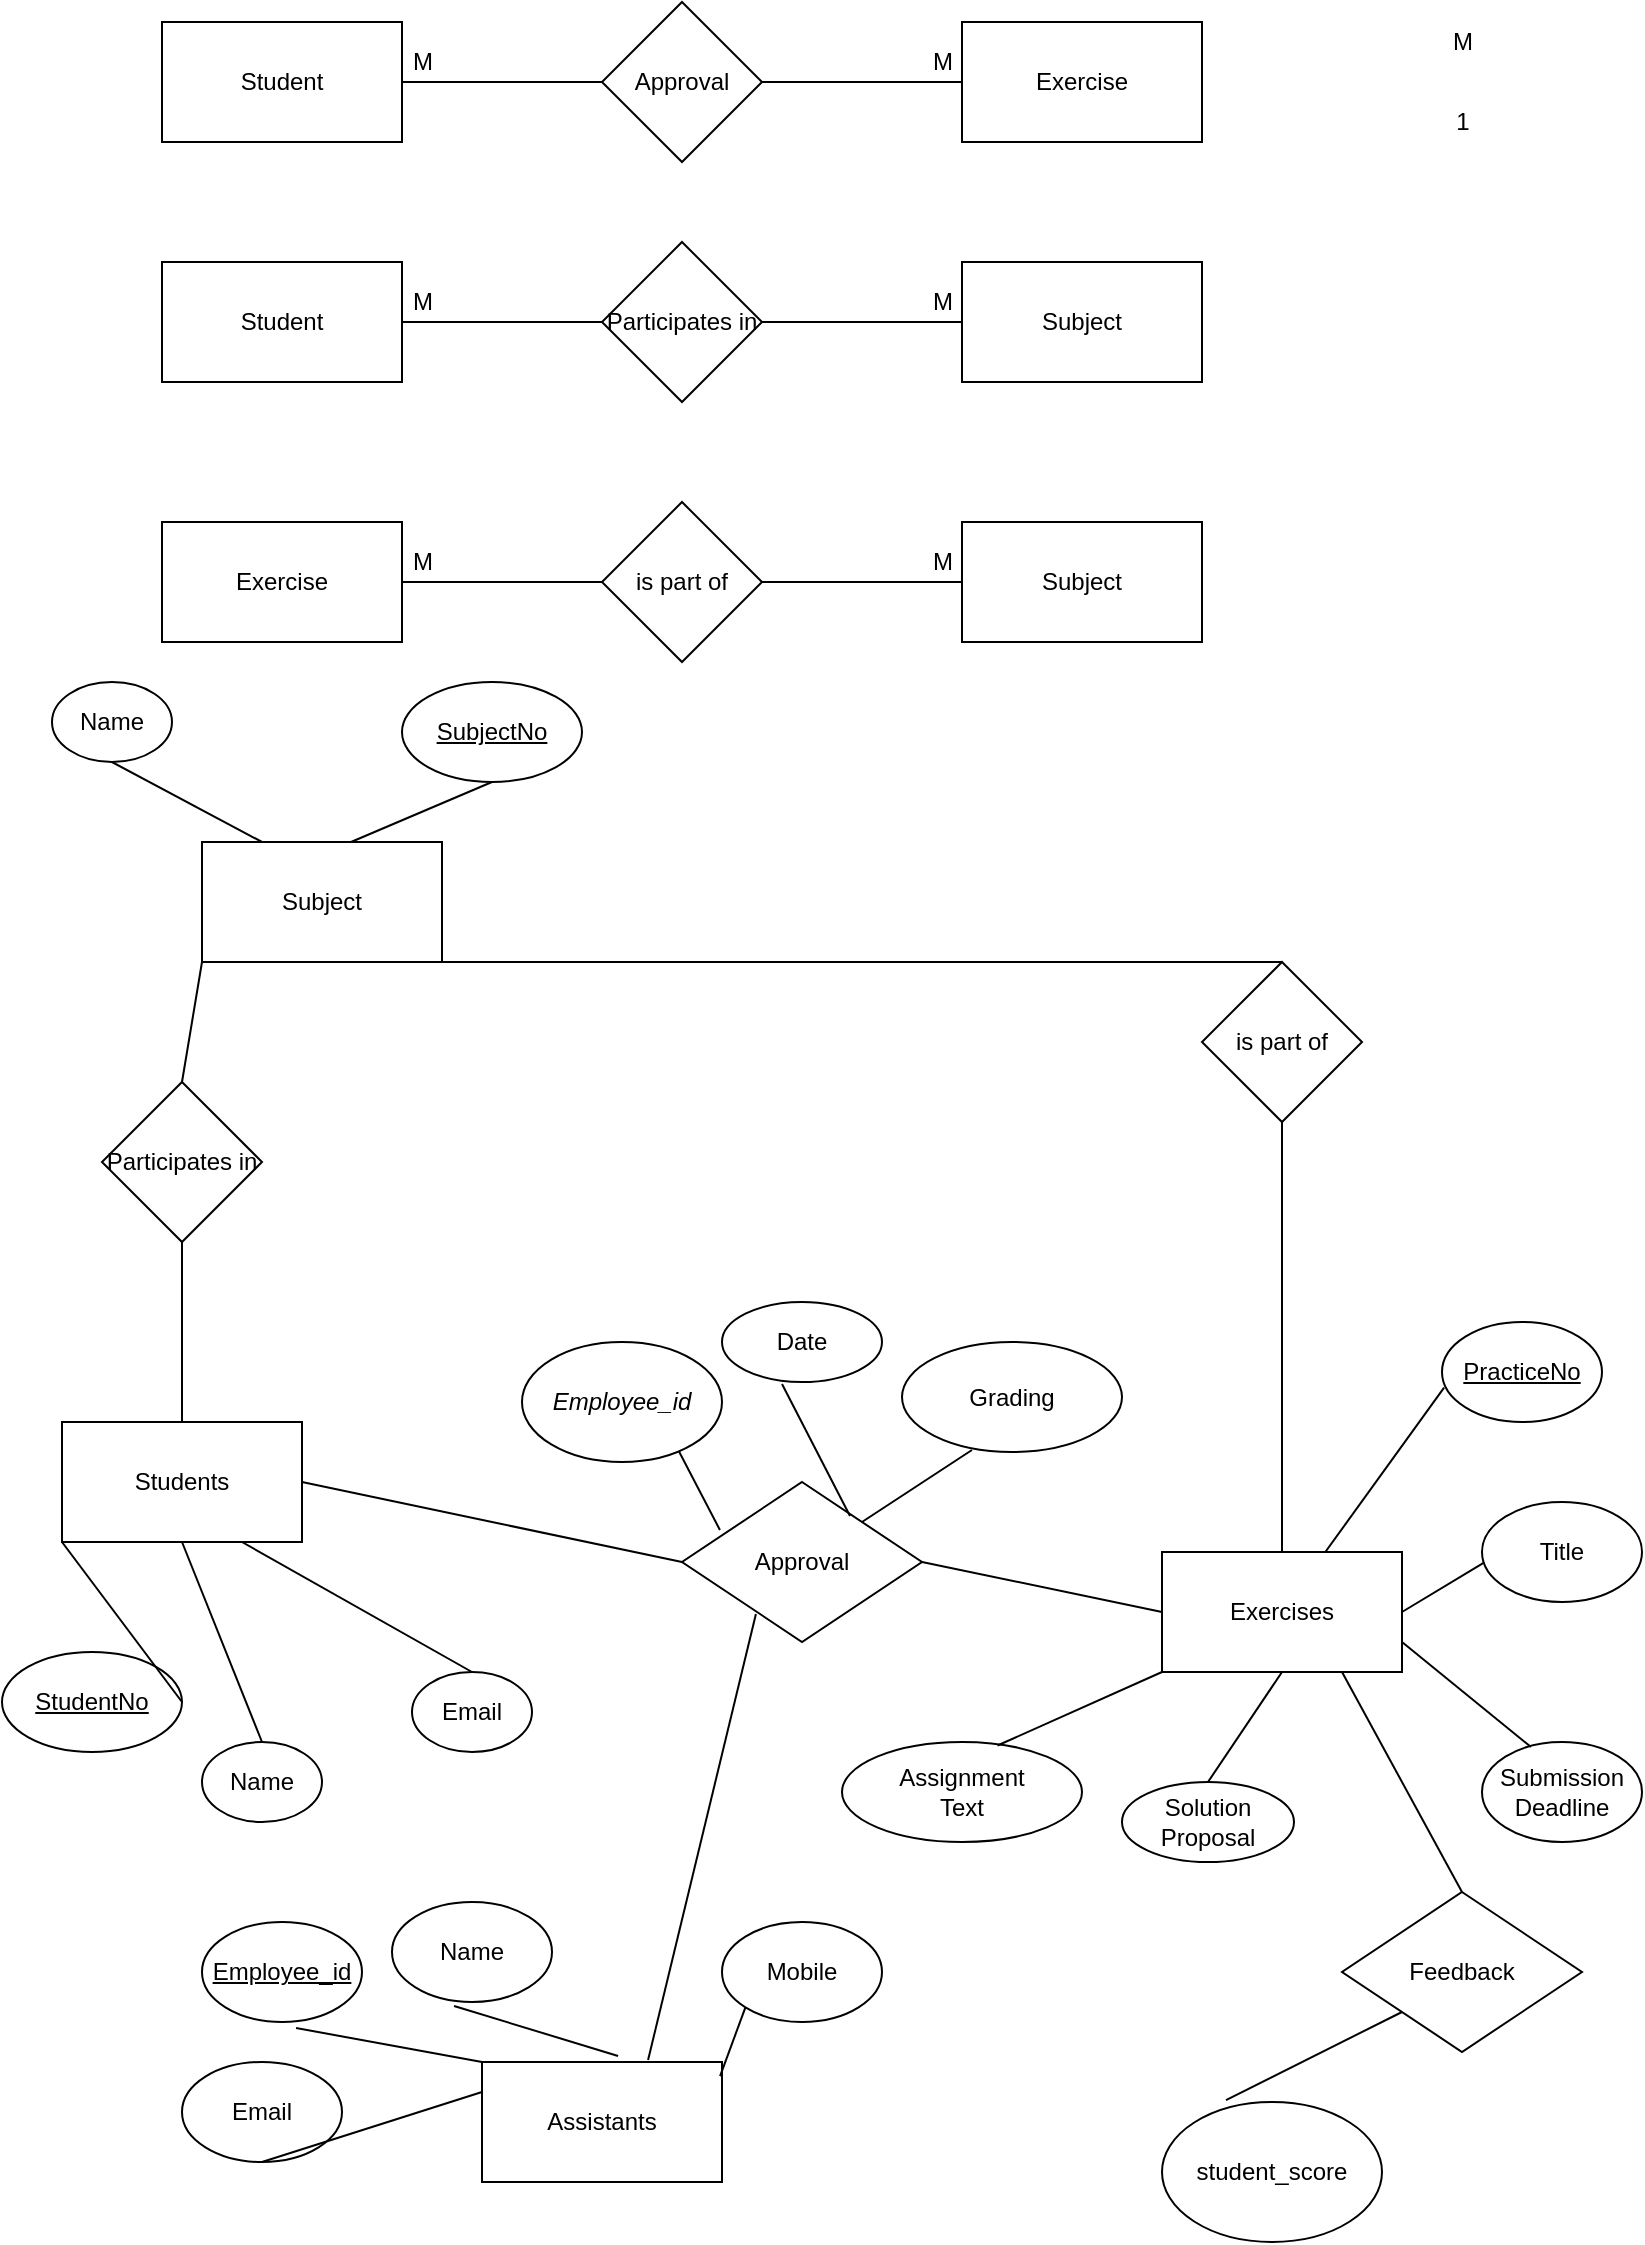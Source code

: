 <mxfile version="20.0.1" type="github">
  <diagram id="Trdfxok5Aq1pw58_UTrk" name="Page-1">
    <mxGraphModel dx="1422" dy="786" grid="1" gridSize="10" guides="1" tooltips="1" connect="1" arrows="1" fold="1" page="1" pageScale="1" pageWidth="827" pageHeight="1169" math="0" shadow="0">
      <root>
        <mxCell id="0" />
        <mxCell id="1" parent="0" />
        <mxCell id="5akjp0fPnfC4H997W78s-1" value="Student" style="rounded=0;whiteSpace=wrap;html=1;" parent="1" vertex="1">
          <mxGeometry x="80" y="40" width="120" height="60" as="geometry" />
        </mxCell>
        <mxCell id="5akjp0fPnfC4H997W78s-2" value="Exercise" style="rounded=0;whiteSpace=wrap;html=1;" parent="1" vertex="1">
          <mxGeometry x="480" y="40" width="120" height="60" as="geometry" />
        </mxCell>
        <mxCell id="5akjp0fPnfC4H997W78s-3" value="Approval" style="rhombus;whiteSpace=wrap;html=1;" parent="1" vertex="1">
          <mxGeometry x="300" y="30" width="80" height="80" as="geometry" />
        </mxCell>
        <mxCell id="5akjp0fPnfC4H997W78s-4" value="" style="endArrow=none;html=1;rounded=0;exitX=1;exitY=0.5;exitDx=0;exitDy=0;entryX=0;entryY=0.5;entryDx=0;entryDy=0;" parent="1" source="5akjp0fPnfC4H997W78s-1" target="5akjp0fPnfC4H997W78s-3" edge="1">
          <mxGeometry width="50" height="50" relative="1" as="geometry">
            <mxPoint x="190" y="140" as="sourcePoint" />
            <mxPoint x="240" y="90" as="targetPoint" />
          </mxGeometry>
        </mxCell>
        <mxCell id="5akjp0fPnfC4H997W78s-5" value="" style="endArrow=none;html=1;rounded=0;exitX=1;exitY=0.5;exitDx=0;exitDy=0;entryX=0;entryY=0.5;entryDx=0;entryDy=0;" parent="1" source="5akjp0fPnfC4H997W78s-3" target="5akjp0fPnfC4H997W78s-2" edge="1">
          <mxGeometry width="50" height="50" relative="1" as="geometry">
            <mxPoint x="330" y="110" as="sourcePoint" />
            <mxPoint x="380" y="60" as="targetPoint" />
          </mxGeometry>
        </mxCell>
        <mxCell id="5akjp0fPnfC4H997W78s-25" value="Student" style="rounded=0;whiteSpace=wrap;html=1;" parent="1" vertex="1">
          <mxGeometry x="80" y="160" width="120" height="60" as="geometry" />
        </mxCell>
        <mxCell id="5akjp0fPnfC4H997W78s-26" value="Subject" style="rounded=0;whiteSpace=wrap;html=1;" parent="1" vertex="1">
          <mxGeometry x="480" y="160" width="120" height="60" as="geometry" />
        </mxCell>
        <mxCell id="5akjp0fPnfC4H997W78s-27" value="Participates in" style="rhombus;whiteSpace=wrap;html=1;" parent="1" vertex="1">
          <mxGeometry x="300" y="150" width="80" height="80" as="geometry" />
        </mxCell>
        <mxCell id="5akjp0fPnfC4H997W78s-28" value="" style="endArrow=none;html=1;rounded=0;exitX=1;exitY=0.5;exitDx=0;exitDy=0;entryX=0;entryY=0.5;entryDx=0;entryDy=0;" parent="1" source="5akjp0fPnfC4H997W78s-25" target="5akjp0fPnfC4H997W78s-27" edge="1">
          <mxGeometry width="50" height="50" relative="1" as="geometry">
            <mxPoint x="190" y="260" as="sourcePoint" />
            <mxPoint x="240" y="210" as="targetPoint" />
          </mxGeometry>
        </mxCell>
        <mxCell id="5akjp0fPnfC4H997W78s-29" value="" style="endArrow=none;html=1;rounded=0;exitX=1;exitY=0.5;exitDx=0;exitDy=0;entryX=0;entryY=0.5;entryDx=0;entryDy=0;" parent="1" source="5akjp0fPnfC4H997W78s-27" target="5akjp0fPnfC4H997W78s-26" edge="1">
          <mxGeometry width="50" height="50" relative="1" as="geometry">
            <mxPoint x="330" y="230" as="sourcePoint" />
            <mxPoint x="380" y="180" as="targetPoint" />
          </mxGeometry>
        </mxCell>
        <mxCell id="5akjp0fPnfC4H997W78s-30" value="Exercise" style="rounded=0;whiteSpace=wrap;html=1;" parent="1" vertex="1">
          <mxGeometry x="80" y="290" width="120" height="60" as="geometry" />
        </mxCell>
        <mxCell id="5akjp0fPnfC4H997W78s-31" value="Subject" style="rounded=0;whiteSpace=wrap;html=1;" parent="1" vertex="1">
          <mxGeometry x="480" y="290" width="120" height="60" as="geometry" />
        </mxCell>
        <mxCell id="5akjp0fPnfC4H997W78s-32" value="is part of" style="rhombus;whiteSpace=wrap;html=1;" parent="1" vertex="1">
          <mxGeometry x="300" y="280" width="80" height="80" as="geometry" />
        </mxCell>
        <mxCell id="5akjp0fPnfC4H997W78s-33" value="" style="endArrow=none;html=1;rounded=0;exitX=1;exitY=0.5;exitDx=0;exitDy=0;entryX=0;entryY=0.5;entryDx=0;entryDy=0;" parent="1" target="5akjp0fPnfC4H997W78s-32" edge="1">
          <mxGeometry width="50" height="50" relative="1" as="geometry">
            <mxPoint x="200" y="320" as="sourcePoint" />
            <mxPoint x="250" y="340" as="targetPoint" />
          </mxGeometry>
        </mxCell>
        <mxCell id="5akjp0fPnfC4H997W78s-34" value="" style="endArrow=none;html=1;rounded=0;exitX=1;exitY=0.5;exitDx=0;exitDy=0;entryX=0;entryY=0.5;entryDx=0;entryDy=0;" parent="1" source="5akjp0fPnfC4H997W78s-32" edge="1">
          <mxGeometry width="50" height="50" relative="1" as="geometry">
            <mxPoint x="340" y="360" as="sourcePoint" />
            <mxPoint x="480" y="320" as="targetPoint" />
          </mxGeometry>
        </mxCell>
        <mxCell id="5akjp0fPnfC4H997W78s-36" value="M" style="text;html=1;resizable=0;autosize=1;align=center;verticalAlign=middle;points=[];fillColor=none;strokeColor=none;rounded=0;" parent="1" vertex="1">
          <mxGeometry x="720" y="40" width="20" height="20" as="geometry" />
        </mxCell>
        <mxCell id="5akjp0fPnfC4H997W78s-37" value="1" style="text;html=1;resizable=0;autosize=1;align=center;verticalAlign=middle;points=[];fillColor=none;strokeColor=none;rounded=0;" parent="1" vertex="1">
          <mxGeometry x="720" y="80" width="20" height="20" as="geometry" />
        </mxCell>
        <mxCell id="5akjp0fPnfC4H997W78s-40" value="M" style="text;html=1;resizable=0;autosize=1;align=center;verticalAlign=middle;points=[];fillColor=none;strokeColor=none;rounded=0;" parent="1" vertex="1">
          <mxGeometry x="460" y="50" width="20" height="20" as="geometry" />
        </mxCell>
        <mxCell id="5akjp0fPnfC4H997W78s-41" value="M" style="text;html=1;resizable=0;autosize=1;align=center;verticalAlign=middle;points=[];fillColor=none;strokeColor=none;rounded=0;" parent="1" vertex="1">
          <mxGeometry x="200" y="50" width="20" height="20" as="geometry" />
        </mxCell>
        <mxCell id="5akjp0fPnfC4H997W78s-42" value="M" style="text;html=1;resizable=0;autosize=1;align=center;verticalAlign=middle;points=[];fillColor=none;strokeColor=none;rounded=0;" parent="1" vertex="1">
          <mxGeometry x="460" y="170" width="20" height="20" as="geometry" />
        </mxCell>
        <mxCell id="5akjp0fPnfC4H997W78s-43" value="M" style="text;html=1;resizable=0;autosize=1;align=center;verticalAlign=middle;points=[];fillColor=none;strokeColor=none;rounded=0;" parent="1" vertex="1">
          <mxGeometry x="200" y="170" width="20" height="20" as="geometry" />
        </mxCell>
        <mxCell id="5akjp0fPnfC4H997W78s-44" value="M" style="text;html=1;resizable=0;autosize=1;align=center;verticalAlign=middle;points=[];fillColor=none;strokeColor=none;rounded=0;" parent="1" vertex="1">
          <mxGeometry x="200" y="300" width="20" height="20" as="geometry" />
        </mxCell>
        <mxCell id="5akjp0fPnfC4H997W78s-45" value="M" style="text;html=1;resizable=0;autosize=1;align=center;verticalAlign=middle;points=[];fillColor=none;strokeColor=none;rounded=0;" parent="1" vertex="1">
          <mxGeometry x="460" y="300" width="20" height="20" as="geometry" />
        </mxCell>
        <mxCell id="5akjp0fPnfC4H997W78s-49" value="Approval" style="rhombus;whiteSpace=wrap;html=1;" parent="1" vertex="1">
          <mxGeometry x="340" y="770" width="120" height="80" as="geometry" />
        </mxCell>
        <mxCell id="5akjp0fPnfC4H997W78s-50" value="" style="endArrow=none;html=1;rounded=0;exitX=1;exitY=0.5;exitDx=0;exitDy=0;entryX=0;entryY=0.5;entryDx=0;entryDy=0;" parent="1" source="5akjp0fPnfC4H997W78s-75" target="5akjp0fPnfC4H997W78s-49" edge="1">
          <mxGeometry width="50" height="50" relative="1" as="geometry">
            <mxPoint x="200" y="510" as="sourcePoint" />
            <mxPoint x="140" y="700" as="targetPoint" />
          </mxGeometry>
        </mxCell>
        <mxCell id="5akjp0fPnfC4H997W78s-51" value="" style="endArrow=none;html=1;rounded=0;exitX=1;exitY=0.5;exitDx=0;exitDy=0;entryX=0;entryY=0.5;entryDx=0;entryDy=0;" parent="1" source="5akjp0fPnfC4H997W78s-49" target="5akjp0fPnfC4H997W78s-69" edge="1">
          <mxGeometry width="50" height="50" relative="1" as="geometry">
            <mxPoint x="230" y="720" as="sourcePoint" />
            <mxPoint x="370" y="750" as="targetPoint" />
          </mxGeometry>
        </mxCell>
        <mxCell id="5akjp0fPnfC4H997W78s-55" value="Participates in" style="rhombus;whiteSpace=wrap;html=1;" parent="1" vertex="1">
          <mxGeometry x="50" y="570" width="80" height="80" as="geometry" />
        </mxCell>
        <mxCell id="5akjp0fPnfC4H997W78s-56" value="" style="endArrow=none;html=1;rounded=0;exitX=0.5;exitY=0;exitDx=0;exitDy=0;entryX=0;entryY=1;entryDx=0;entryDy=0;" parent="1" source="5akjp0fPnfC4H997W78s-55" target="5akjp0fPnfC4H997W78s-83" edge="1">
          <mxGeometry width="50" height="50" relative="1" as="geometry">
            <mxPoint x="444" y="600" as="sourcePoint" />
            <mxPoint x="594" y="560" as="targetPoint" />
          </mxGeometry>
        </mxCell>
        <mxCell id="5akjp0fPnfC4H997W78s-58" value="" style="endArrow=none;html=1;rounded=0;exitX=0.5;exitY=0;exitDx=0;exitDy=0;entryX=0.5;entryY=1;entryDx=0;entryDy=0;" parent="1" source="5akjp0fPnfC4H997W78s-75" target="5akjp0fPnfC4H997W78s-55" edge="1">
          <mxGeometry width="50" height="50" relative="1" as="geometry">
            <mxPoint x="260" y="480" as="sourcePoint" />
            <mxPoint x="410" y="560" as="targetPoint" />
          </mxGeometry>
        </mxCell>
        <mxCell id="5akjp0fPnfC4H997W78s-59" value="is part of" style="rhombus;whiteSpace=wrap;html=1;" parent="1" vertex="1">
          <mxGeometry x="600" y="510" width="80" height="80" as="geometry" />
        </mxCell>
        <mxCell id="5akjp0fPnfC4H997W78s-60" value="" style="endArrow=none;html=1;rounded=0;exitX=0.5;exitY=0;exitDx=0;exitDy=0;entryX=0.5;entryY=1;entryDx=0;entryDy=0;" parent="1" source="5akjp0fPnfC4H997W78s-69" target="5akjp0fPnfC4H997W78s-59" edge="1">
          <mxGeometry width="50" height="50" relative="1" as="geometry">
            <mxPoint x="490" y="750" as="sourcePoint" />
            <mxPoint x="580" y="730" as="targetPoint" />
          </mxGeometry>
        </mxCell>
        <mxCell id="5akjp0fPnfC4H997W78s-61" value="" style="endArrow=none;html=1;rounded=0;exitX=0.5;exitY=0;exitDx=0;exitDy=0;entryX=1;entryY=1;entryDx=0;entryDy=0;" parent="1" source="5akjp0fPnfC4H997W78s-59" target="5akjp0fPnfC4H997W78s-83" edge="1">
          <mxGeometry width="50" height="50" relative="1" as="geometry">
            <mxPoint x="390" y="610" as="sourcePoint" />
            <mxPoint x="510" y="610" as="targetPoint" />
          </mxGeometry>
        </mxCell>
        <mxCell id="5akjp0fPnfC4H997W78s-64" value="Title" style="ellipse;whiteSpace=wrap;html=1;" parent="1" vertex="1">
          <mxGeometry x="740" y="780" width="80" height="50" as="geometry" />
        </mxCell>
        <mxCell id="5akjp0fPnfC4H997W78s-65" value="&lt;u&gt;PracticeNo&lt;/u&gt;" style="ellipse;whiteSpace=wrap;html=1;" parent="1" vertex="1">
          <mxGeometry x="720" y="690" width="80" height="50" as="geometry" />
        </mxCell>
        <mxCell id="5akjp0fPnfC4H997W78s-66" value="&lt;div&gt;Assignment&lt;/div&gt;&lt;div&gt;Text&lt;/div&gt;" style="ellipse;whiteSpace=wrap;html=1;" parent="1" vertex="1">
          <mxGeometry x="420" y="900" width="120" height="50" as="geometry" />
        </mxCell>
        <mxCell id="5akjp0fPnfC4H997W78s-67" value="&lt;div&gt;Submission&lt;/div&gt;&lt;div&gt;Deadline&lt;/div&gt;" style="ellipse;whiteSpace=wrap;html=1;" parent="1" vertex="1">
          <mxGeometry x="740" y="900" width="80" height="50" as="geometry" />
        </mxCell>
        <mxCell id="5akjp0fPnfC4H997W78s-68" value="&lt;div&gt;Solution&lt;/div&gt;&lt;div&gt;Proposal&lt;br&gt;&lt;/div&gt;" style="ellipse;whiteSpace=wrap;html=1;" parent="1" vertex="1">
          <mxGeometry x="560" y="920" width="86" height="40" as="geometry" />
        </mxCell>
        <mxCell id="5akjp0fPnfC4H997W78s-69" value="Exercises" style="rounded=0;whiteSpace=wrap;html=1;" parent="1" vertex="1">
          <mxGeometry x="580" y="805" width="120" height="60" as="geometry" />
        </mxCell>
        <mxCell id="5akjp0fPnfC4H997W78s-70" value="" style="endArrow=none;html=1;rounded=0;exitX=0.013;exitY=0.656;exitDx=0;exitDy=0;exitPerimeter=0;" parent="1" source="5akjp0fPnfC4H997W78s-65" target="5akjp0fPnfC4H997W78s-69" edge="1">
          <mxGeometry width="50" height="50" relative="1" as="geometry">
            <mxPoint x="500" y="780" as="sourcePoint" />
            <mxPoint x="550" y="730" as="targetPoint" />
          </mxGeometry>
        </mxCell>
        <mxCell id="5akjp0fPnfC4H997W78s-71" value="" style="endArrow=none;html=1;rounded=0;entryX=1;entryY=0.5;entryDx=0;entryDy=0;exitX=0.015;exitY=0.603;exitDx=0;exitDy=0;exitPerimeter=0;" parent="1" source="5akjp0fPnfC4H997W78s-64" target="5akjp0fPnfC4H997W78s-69" edge="1">
          <mxGeometry width="50" height="50" relative="1" as="geometry">
            <mxPoint x="700" y="810" as="sourcePoint" />
            <mxPoint x="600" y="790" as="targetPoint" />
          </mxGeometry>
        </mxCell>
        <mxCell id="5akjp0fPnfC4H997W78s-72" value="" style="endArrow=none;html=1;rounded=0;entryX=0;entryY=1;entryDx=0;entryDy=0;exitX=0.648;exitY=0.035;exitDx=0;exitDy=0;exitPerimeter=0;" parent="1" source="5akjp0fPnfC4H997W78s-66" target="5akjp0fPnfC4H997W78s-69" edge="1">
          <mxGeometry width="50" height="50" relative="1" as="geometry">
            <mxPoint x="480" y="990" as="sourcePoint" />
            <mxPoint x="530" y="940" as="targetPoint" />
          </mxGeometry>
        </mxCell>
        <mxCell id="5akjp0fPnfC4H997W78s-73" value="" style="endArrow=none;html=1;rounded=0;entryX=0.5;entryY=1;entryDx=0;entryDy=0;exitX=0.5;exitY=0;exitDx=0;exitDy=0;" parent="1" source="5akjp0fPnfC4H997W78s-68" target="5akjp0fPnfC4H997W78s-69" edge="1">
          <mxGeometry width="50" height="50" relative="1" as="geometry">
            <mxPoint x="540" y="980" as="sourcePoint" />
            <mxPoint x="590" y="930" as="targetPoint" />
          </mxGeometry>
        </mxCell>
        <mxCell id="5akjp0fPnfC4H997W78s-74" value="" style="endArrow=none;html=1;rounded=0;exitX=1;exitY=0.75;exitDx=0;exitDy=0;entryX=0.306;entryY=0.05;entryDx=0;entryDy=0;entryPerimeter=0;" parent="1" source="5akjp0fPnfC4H997W78s-69" target="5akjp0fPnfC4H997W78s-67" edge="1">
          <mxGeometry width="50" height="50" relative="1" as="geometry">
            <mxPoint x="730" y="850" as="sourcePoint" />
            <mxPoint x="780" y="800" as="targetPoint" />
          </mxGeometry>
        </mxCell>
        <mxCell id="5akjp0fPnfC4H997W78s-75" value="Students" style="rounded=0;whiteSpace=wrap;html=1;" parent="1" vertex="1">
          <mxGeometry x="30" y="740" width="120" height="60" as="geometry" />
        </mxCell>
        <mxCell id="5akjp0fPnfC4H997W78s-76" value="Email" style="ellipse;whiteSpace=wrap;html=1;" parent="1" vertex="1">
          <mxGeometry x="205" y="865" width="60" height="40" as="geometry" />
        </mxCell>
        <mxCell id="5akjp0fPnfC4H997W78s-77" value="Name" style="ellipse;whiteSpace=wrap;html=1;" parent="1" vertex="1">
          <mxGeometry x="100" y="900" width="60" height="40" as="geometry" />
        </mxCell>
        <mxCell id="5akjp0fPnfC4H997W78s-78" value="&lt;div&gt;&lt;u&gt;StudentNo&lt;/u&gt;&lt;/div&gt;" style="ellipse;whiteSpace=wrap;html=1;" parent="1" vertex="1">
          <mxGeometry y="855" width="90" height="50" as="geometry" />
        </mxCell>
        <mxCell id="5akjp0fPnfC4H997W78s-79" value="" style="endArrow=none;html=1;rounded=0;exitX=0.5;exitY=0;exitDx=0;exitDy=0;entryX=0.75;entryY=1;entryDx=0;entryDy=0;" parent="1" source="5akjp0fPnfC4H997W78s-76" target="5akjp0fPnfC4H997W78s-75" edge="1">
          <mxGeometry width="50" height="50" relative="1" as="geometry">
            <mxPoint x="185" y="790" as="sourcePoint" />
            <mxPoint x="235" y="740" as="targetPoint" />
          </mxGeometry>
        </mxCell>
        <mxCell id="5akjp0fPnfC4H997W78s-80" value="" style="endArrow=none;html=1;rounded=0;exitX=0.5;exitY=0;exitDx=0;exitDy=0;entryX=0.5;entryY=1;entryDx=0;entryDy=0;" parent="1" source="5akjp0fPnfC4H997W78s-77" target="5akjp0fPnfC4H997W78s-75" edge="1">
          <mxGeometry width="50" height="50" relative="1" as="geometry">
            <mxPoint x="295" y="780" as="sourcePoint" />
            <mxPoint x="160" y="840" as="targetPoint" />
          </mxGeometry>
        </mxCell>
        <mxCell id="5akjp0fPnfC4H997W78s-81" value="" style="endArrow=none;html=1;rounded=0;exitX=1;exitY=0.5;exitDx=0;exitDy=0;entryX=0;entryY=1;entryDx=0;entryDy=0;" parent="1" source="5akjp0fPnfC4H997W78s-78" target="5akjp0fPnfC4H997W78s-75" edge="1">
          <mxGeometry width="50" height="50" relative="1" as="geometry">
            <mxPoint x="85" y="860" as="sourcePoint" />
            <mxPoint x="140" y="815" as="targetPoint" />
          </mxGeometry>
        </mxCell>
        <mxCell id="5akjp0fPnfC4H997W78s-82" value="Name" style="ellipse;whiteSpace=wrap;html=1;" parent="1" vertex="1">
          <mxGeometry x="25" y="370" width="60" height="40" as="geometry" />
        </mxCell>
        <mxCell id="5akjp0fPnfC4H997W78s-83" value="Subject" style="rounded=0;whiteSpace=wrap;html=1;" parent="1" vertex="1">
          <mxGeometry x="100" y="450" width="120" height="60" as="geometry" />
        </mxCell>
        <mxCell id="5akjp0fPnfC4H997W78s-84" value="" style="endArrow=none;html=1;rounded=0;entryX=0.5;entryY=1;entryDx=0;entryDy=0;exitX=0.25;exitY=0;exitDx=0;exitDy=0;" parent="1" source="5akjp0fPnfC4H997W78s-83" target="5akjp0fPnfC4H997W78s-82" edge="1">
          <mxGeometry width="50" height="50" relative="1" as="geometry">
            <mxPoint x="470" y="540" as="sourcePoint" />
            <mxPoint x="520" y="490" as="targetPoint" />
          </mxGeometry>
        </mxCell>
        <mxCell id="5akjp0fPnfC4H997W78s-85" value="&lt;div&gt;&lt;u&gt;SubjectNo&lt;/u&gt;&lt;/div&gt;" style="ellipse;whiteSpace=wrap;html=1;" parent="1" vertex="1">
          <mxGeometry x="200" y="370" width="90" height="50" as="geometry" />
        </mxCell>
        <mxCell id="5akjp0fPnfC4H997W78s-86" value="" style="endArrow=none;html=1;rounded=0;entryX=0.5;entryY=1;entryDx=0;entryDy=0;exitX=0.621;exitY=0;exitDx=0;exitDy=0;exitPerimeter=0;" parent="1" source="5akjp0fPnfC4H997W78s-83" target="5akjp0fPnfC4H997W78s-85" edge="1">
          <mxGeometry width="50" height="50" relative="1" as="geometry">
            <mxPoint x="360" y="580" as="sourcePoint" />
            <mxPoint x="410" y="530" as="targetPoint" />
          </mxGeometry>
        </mxCell>
        <mxCell id="5akjp0fPnfC4H997W78s-87" value="Date" style="ellipse;whiteSpace=wrap;html=1;" parent="1" vertex="1">
          <mxGeometry x="360" y="680" width="80" height="40" as="geometry" />
        </mxCell>
        <mxCell id="5akjp0fPnfC4H997W78s-88" value="" style="endArrow=none;html=1;rounded=0;entryX=0.7;entryY=0.213;entryDx=0;entryDy=0;exitX=0.375;exitY=1.025;exitDx=0;exitDy=0;entryPerimeter=0;exitPerimeter=0;" parent="1" source="5akjp0fPnfC4H997W78s-87" target="5akjp0fPnfC4H997W78s-49" edge="1">
          <mxGeometry width="50" height="50" relative="1" as="geometry">
            <mxPoint x="350" y="845" as="sourcePoint" />
            <mxPoint x="417" y="905" as="targetPoint" />
          </mxGeometry>
        </mxCell>
        <mxCell id="nqL_ZfqbDjWvJuJTyZVK-1" value="Assistants" style="rounded=0;whiteSpace=wrap;html=1;" parent="1" vertex="1">
          <mxGeometry x="240" y="1060" width="120" height="60" as="geometry" />
        </mxCell>
        <mxCell id="nqL_ZfqbDjWvJuJTyZVK-2" value="&lt;u&gt;Employee_id&lt;/u&gt;" style="ellipse;whiteSpace=wrap;html=1;" parent="1" vertex="1">
          <mxGeometry x="100" y="990" width="80" height="50" as="geometry" />
        </mxCell>
        <mxCell id="nqL_ZfqbDjWvJuJTyZVK-3" value="Name" style="ellipse;whiteSpace=wrap;html=1;" parent="1" vertex="1">
          <mxGeometry x="195" y="980" width="80" height="50" as="geometry" />
        </mxCell>
        <mxCell id="nqL_ZfqbDjWvJuJTyZVK-4" value="Mobile" style="ellipse;whiteSpace=wrap;html=1;" parent="1" vertex="1">
          <mxGeometry x="360" y="990" width="80" height="50" as="geometry" />
        </mxCell>
        <mxCell id="nqL_ZfqbDjWvJuJTyZVK-5" value="Email" style="ellipse;whiteSpace=wrap;html=1;" parent="1" vertex="1">
          <mxGeometry x="90" y="1060" width="80" height="50" as="geometry" />
        </mxCell>
        <mxCell id="nqL_ZfqbDjWvJuJTyZVK-6" value="" style="endArrow=none;html=1;rounded=0;exitX=0.308;exitY=0.825;exitDx=0;exitDy=0;entryX=0.692;entryY=-0.017;entryDx=0;entryDy=0;entryPerimeter=0;exitPerimeter=0;" parent="1" source="5akjp0fPnfC4H997W78s-49" target="nqL_ZfqbDjWvJuJTyZVK-1" edge="1">
          <mxGeometry width="50" height="50" relative="1" as="geometry">
            <mxPoint x="490" y="760" as="sourcePoint" />
            <mxPoint x="320" y="1060" as="targetPoint" />
          </mxGeometry>
        </mxCell>
        <mxCell id="nqL_ZfqbDjWvJuJTyZVK-7" value="" style="endArrow=none;html=1;rounded=0;entryX=0.992;entryY=0.117;entryDx=0;entryDy=0;exitX=0;exitY=1;exitDx=0;exitDy=0;entryPerimeter=0;" parent="1" source="nqL_ZfqbDjWvJuJTyZVK-4" target="nqL_ZfqbDjWvJuJTyZVK-1" edge="1">
          <mxGeometry width="50" height="50" relative="1" as="geometry">
            <mxPoint x="500" y="760" as="sourcePoint" />
            <mxPoint x="500" y="700" as="targetPoint" />
          </mxGeometry>
        </mxCell>
        <mxCell id="nqL_ZfqbDjWvJuJTyZVK-8" value="" style="endArrow=none;html=1;rounded=0;exitX=0.5;exitY=1;exitDx=0;exitDy=0;entryX=0;entryY=0.25;entryDx=0;entryDy=0;" parent="1" source="nqL_ZfqbDjWvJuJTyZVK-5" target="nqL_ZfqbDjWvJuJTyZVK-1" edge="1">
          <mxGeometry width="50" height="50" relative="1" as="geometry">
            <mxPoint x="271.716" y="719.998" as="sourcePoint" />
            <mxPoint x="310" y="797.32" as="targetPoint" />
          </mxGeometry>
        </mxCell>
        <mxCell id="nqL_ZfqbDjWvJuJTyZVK-9" value="" style="endArrow=none;html=1;rounded=0;exitX=0.588;exitY=1.06;exitDx=0;exitDy=0;entryX=0;entryY=0;entryDx=0;entryDy=0;exitPerimeter=0;" parent="1" source="nqL_ZfqbDjWvJuJTyZVK-2" target="nqL_ZfqbDjWvJuJTyZVK-1" edge="1">
          <mxGeometry width="50" height="50" relative="1" as="geometry">
            <mxPoint x="280" y="720" as="sourcePoint" />
            <mxPoint x="350" y="715" as="targetPoint" />
          </mxGeometry>
        </mxCell>
        <mxCell id="nqL_ZfqbDjWvJuJTyZVK-10" value="" style="endArrow=none;html=1;rounded=0;exitX=0.388;exitY=1.04;exitDx=0;exitDy=0;entryX=0.567;entryY=-0.05;entryDx=0;entryDy=0;exitPerimeter=0;entryPerimeter=0;" parent="1" source="nqL_ZfqbDjWvJuJTyZVK-3" target="nqL_ZfqbDjWvJuJTyZVK-1" edge="1">
          <mxGeometry width="50" height="50" relative="1" as="geometry">
            <mxPoint x="390.0" y="633" as="sourcePoint" />
            <mxPoint x="417.96" y="710" as="targetPoint" />
          </mxGeometry>
        </mxCell>
        <mxCell id="nqL_ZfqbDjWvJuJTyZVK-11" value="" style="endArrow=none;html=1;rounded=0;entryX=0.158;entryY=0.3;entryDx=0;entryDy=0;exitX=0.5;exitY=0;exitDx=0;exitDy=0;entryPerimeter=0;" parent="1" source="nqL_ZfqbDjWvJuJTyZVK-12" target="5akjp0fPnfC4H997W78s-49" edge="1">
          <mxGeometry width="50" height="50" relative="1" as="geometry">
            <mxPoint x="320" y="910" as="sourcePoint" />
            <mxPoint x="339" y="860" as="targetPoint" />
          </mxGeometry>
        </mxCell>
        <mxCell id="nqL_ZfqbDjWvJuJTyZVK-12" value="&lt;i&gt;Employee_id&lt;/i&gt;" style="ellipse;whiteSpace=wrap;html=1;" parent="1" vertex="1">
          <mxGeometry x="260" y="700" width="100" height="60" as="geometry" />
        </mxCell>
        <mxCell id="nqL_ZfqbDjWvJuJTyZVK-16" value="student_score" style="ellipse;whiteSpace=wrap;html=1;" parent="1" vertex="1">
          <mxGeometry x="580" y="1080" width="110" height="70" as="geometry" />
        </mxCell>
        <mxCell id="nqL_ZfqbDjWvJuJTyZVK-17" value="Grading" style="ellipse;whiteSpace=wrap;html=1;" parent="1" vertex="1">
          <mxGeometry x="450" y="700" width="110" height="55" as="geometry" />
        </mxCell>
        <mxCell id="nqL_ZfqbDjWvJuJTyZVK-19" value="" style="endArrow=none;html=1;rounded=0;exitX=1;exitY=0;exitDx=0;exitDy=0;entryX=0.318;entryY=0.982;entryDx=0;entryDy=0;entryPerimeter=0;" parent="1" source="5akjp0fPnfC4H997W78s-49" target="nqL_ZfqbDjWvJuJTyZVK-17" edge="1">
          <mxGeometry width="50" height="50" relative="1" as="geometry">
            <mxPoint x="460.0" y="820" as="sourcePoint" />
            <mxPoint x="447.0" y="865" as="targetPoint" />
          </mxGeometry>
        </mxCell>
        <mxCell id="nqL_ZfqbDjWvJuJTyZVK-20" value="Feedback" style="rhombus;whiteSpace=wrap;html=1;" parent="1" vertex="1">
          <mxGeometry x="670" y="975" width="120" height="80" as="geometry" />
        </mxCell>
        <mxCell id="nqL_ZfqbDjWvJuJTyZVK-22" value="" style="endArrow=none;html=1;rounded=0;entryX=0.75;entryY=1;entryDx=0;entryDy=0;exitX=0.5;exitY=0;exitDx=0;exitDy=0;" parent="1" source="nqL_ZfqbDjWvJuJTyZVK-20" target="5akjp0fPnfC4H997W78s-69" edge="1">
          <mxGeometry width="50" height="50" relative="1" as="geometry">
            <mxPoint x="613" y="930" as="sourcePoint" />
            <mxPoint x="650" y="875" as="targetPoint" />
          </mxGeometry>
        </mxCell>
        <mxCell id="nqL_ZfqbDjWvJuJTyZVK-23" value="" style="endArrow=none;html=1;rounded=0;entryX=0;entryY=1;entryDx=0;entryDy=0;exitX=0.291;exitY=-0.014;exitDx=0;exitDy=0;exitPerimeter=0;" parent="1" source="nqL_ZfqbDjWvJuJTyZVK-16" target="nqL_ZfqbDjWvJuJTyZVK-20" edge="1">
          <mxGeometry width="50" height="50" relative="1" as="geometry">
            <mxPoint x="640" y="1090" as="sourcePoint" />
            <mxPoint x="580" y="980" as="targetPoint" />
          </mxGeometry>
        </mxCell>
      </root>
    </mxGraphModel>
  </diagram>
</mxfile>
